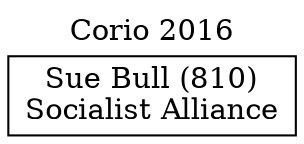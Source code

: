 // House preference flow
digraph "Sue Bull (810)_Corio_2016" {
	graph [label="Corio 2016" labelloc=t mclimit=10]
	node [shape=box]
	"Sue Bull (810)" [label="Sue Bull (810)
Socialist Alliance"]
}
